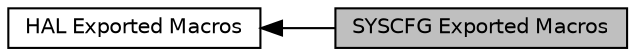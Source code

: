 digraph "SYSCFG Exported Macros"
{
  edge [fontname="Helvetica",fontsize="10",labelfontname="Helvetica",labelfontsize="10"];
  node [fontname="Helvetica",fontsize="10",shape=box];
  rankdir=LR;
  Node1 [label="SYSCFG Exported Macros",height=0.2,width=0.4,color="black", fillcolor="grey75", style="filled", fontcolor="black",tooltip=" "];
  Node2 [label="HAL Exported Macros",height=0.2,width=0.4,color="black", fillcolor="white", style="filled",URL="$group___h_a_l___exported___macros.html",tooltip=" "];
  Node2->Node1 [shape=plaintext, dir="back", style="solid"];
}
